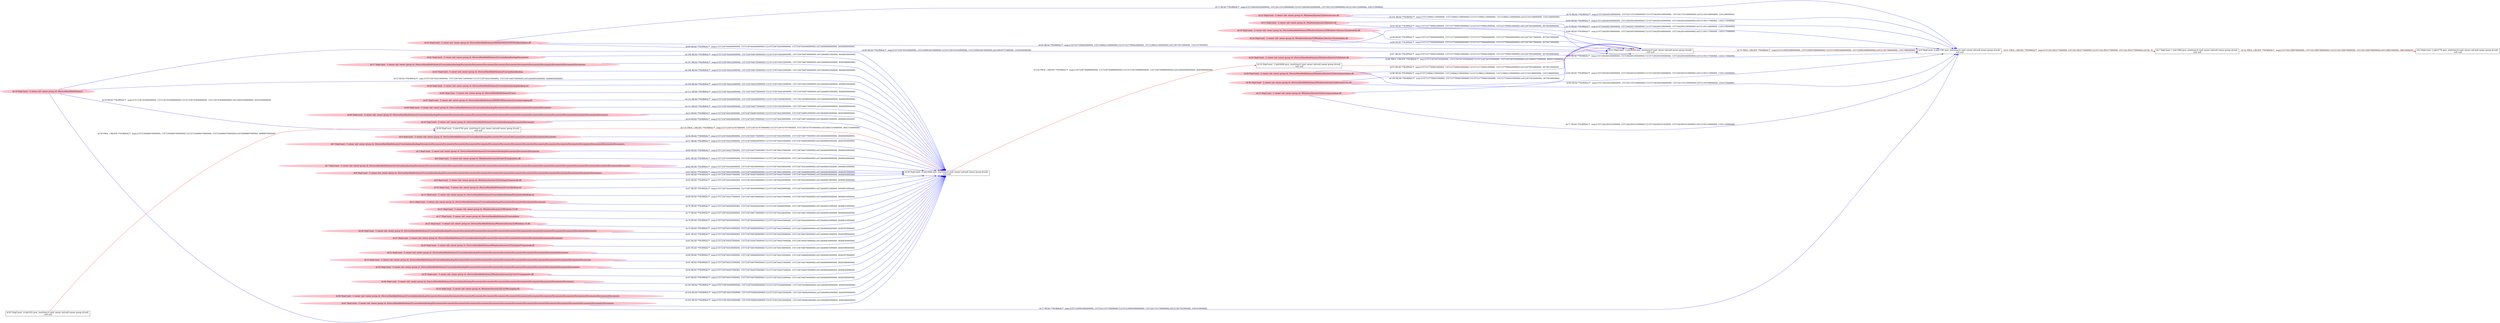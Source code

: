 digraph  {
rankdir=LR
"0"[color=black,label="id:0 HopCount: 0 pid:3740 proc_starttime:0 cmd: owner uid:null owner group id:null,\n null null", shape=box,style=solid];
"1"[color=black,label="id:1 HopCount: 1 pid:1648 proc_starttime:0 cmd: owner uid:null owner group id:null,\n null null", shape=box,style=solid];
"0" -> "1" [id=51,__obj="PROC_CREATE"color=red,label="id:51 PROC_CREATE **NORMAL**  seqs:[1557241385277000000, 1557241385277000000] T:[1557241385277000000, 1557241385277000000] relT:[0, 0]",style=solid];
"2"[color=black,label="id:2 HopCount: 2 pid:2776 proc_starttime:0 cmd: owner uid:null owner group id:null,\n null null", shape=box,style=solid];
"1" -> "2" [id=52,__obj="PROC_CREATE"color=red,label="id:52 PROC_CREATE **NORMAL**  seqs:[1557241394078000000, 1557241394078000000] T:[1557241394078000000, 1557241394078000000] relT:[-8801000000, -8801000000]",style=solid];
"49"[color=pink,label="id:49 HopCount: -5 owner uid: owner group id: /Device/HarddiskVolume2/Users/admin/backup/Documents/Documents/Documents/Documents/Documents/Documents/Documents/Documents/Documents/Documents/Documents/Documents/Documents/Documents/Documents ", shape=oval,style=filled];
"38"[color=black,label="id:38 HopCount: -4 pid:5096 proc_starttime:0 cmd: owner uid:null owner group id:null,\n null null", shape=box,style=solid];
"49" -> "38" [id=53,__obj="READ"color=blue,label="id:53 READ **NORMAL**  seqs:[1557236744434000000, 1557236744681000000] T:[1557236744434000000, 1557236744681000000] relT:[4640843000000, 4640596000000]",style=solid];
"50"[color=pink,label="id:50 HopCount: -5 owner uid: owner group id: /Device/HarddiskVolume2/Users/admin/backup/Documents/Documents ", shape=oval,style=filled];
"50" -> "38" [id=54,__obj="READ"color=blue,label="id:54 READ **NORMAL**  seqs:[1557236744426000000, 1557236744675000000] T:[1557236744426000000, 1557236744675000000] relT:[4640851000000, 4640602000000]",style=solid];
"18"[color=pink,label="id:18 HopCount: -2 owner uid: owner group id: /Device/HarddiskVolume2 ", shape=oval,style=filled];
"18" -> "38" [id=55,__obj="READ"color=blue,label="id:55 READ **NORMAL**  seqs:[1557236744423000000, 1557236744672000000] T:[1557236744423000000, 1557236744672000000] relT:[4640854000000, 4640605000000]",style=solid];
"4"[color=pink,label="id:4 HopCount: -5 owner uid: owner group id: /Device/HarddiskVolume2/Users/admin/backup/Documents/Documents/Documents/Documents/Documents/Documents ", shape=oval,style=filled];
"4" -> "38" [id=56,__obj="READ"color=blue,label="id:56 READ **NORMAL**  seqs:[1557236744429000000, 1557236744677000000] T:[1557236744429000000, 1557236744677000000] relT:[4640848000000, 4640600000000]",style=solid];
"5"[color=pink,label="id:5 HopCount: -5 owner uid: owner group id: /Device/HarddiskVolume2/Users/admin/backup/Documents/Documents/Documents/Documents/Documents/Documents/Documents/Documents/Documents/Documents/Documents/Documents/Documents/Documents/Documents/Documents/Documents/Documents ", shape=oval,style=filled];
"5" -> "38" [id=57,__obj="READ"color=blue,label="id:57 READ **NORMAL**  seqs:[1557236744435000000, 1557236744682000000] T:[1557236744435000000, 1557236744682000000] relT:[4640842000000, 4640595000000]",style=solid];
"45"[color=black,label="id:45 HopCount: -6 pid:452 proc_starttime:0 cmd: owner uid:null owner group id:null,\n null null", shape=box,style=solid];
"39"[color=black,label="id:39 HopCount: -5 pid:4704 proc_starttime:0 cmd: owner uid:null owner group id:null,\n null null", shape=box,style=solid];
"45" -> "39" [id=58,__obj="PROC_CREATE"color=red,label="id:58 PROC_CREATE **NORMAL**  seqs:[1557236486470000000, 1557236486470000000] T:[1557236486470000000, 1557236486470000000] relT:[4898807000000, 4898807000000]",style=solid];
"18" -> "39" [id=59,__obj="READ"color=blue,label="id:59 READ **NORMAL**  seqs:[1557236743649000000, 1557236743649000000] T:[1557236743649000000, 1557236743649000000] relT:[4641628000000, 4641628000000]",style=solid];
"3"[color=pink,label="id:3 HopCount: -5 owner uid: owner group id: /Device/HarddiskVolume2/Users/admin/backup/Documents/Documents/Documents ", shape=oval,style=filled];
"3" -> "38" [id=60,__obj="READ"color=blue,label="id:60 READ **NORMAL**  seqs:[1557236744427000000, 1557236744675000000] T:[1557236744427000000, 1557236744675000000] relT:[4640850000000, 4640602000000]",style=solid];
"6"[color=pink,label="id:6 HopCount: -5 owner uid: owner group id: /Windows/System32/CoreUIComponents.dll ", shape=oval,style=filled];
"6" -> "38" [id=61,__obj="READ"color=blue,label="id:61 READ **NORMAL**  seqs:[1557236744448000000, 1557236744448000000] T:[1557236744448000000, 1557236744448000000] relT:[4640829000000, 4640829000000]",style=solid];
"7"[color=pink,label="id:7 HopCount: -5 owner uid: owner group id: /Device/HarddiskVolume2/Users/admin/backup/Documents/Documents/Documents/Documents/Documents/Documents/Documents/Documents/Documents/Documents/Documents/Documents/Documents/Documents/Documents/Documents/Documents/Documents/Documents ", shape=oval,style=filled];
"7" -> "38" [id=62,__obj="READ"color=blue,label="id:62 READ **NORMAL**  seqs:[1557236744436000000, 1557236744436000000] T:[1557236744436000000, 1557236744436000000] relT:[4640841000000, 4640841000000]",style=solid];
"8"[color=pink,label="id:8 HopCount: -5 owner uid: owner group id: /Device/HarddiskVolume2/Users/admin/backup/Documents/Documents/Documents/Documents/Documents/Documents/Documents/Documents/Documents/Documents/Documents/Documents/Documents/Documents ", shape=oval,style=filled];
"8" -> "38" [id=63,__obj="READ"color=blue,label="id:63 READ **NORMAL**  seqs:[1557236744433000000, 1557236744680000000] T:[1557236744433000000, 1557236744680000000] relT:[4640844000000, 4640597000000]",style=solid];
"9"[color=pink,label="id:9 HopCount: -5 owner uid: owner group id: /Windows/System32/TextInputFramework.dll ", shape=oval,style=filled];
"9" -> "38" [id=64,__obj="READ"color=blue,label="id:64 READ **NORMAL**  seqs:[1557236744447000000, 1557236744447000000] T:[1557236744447000000, 1557236744447000000] relT:[4640830000000, 4640830000000]",style=solid];
"10"[color=pink,label="id:10 HopCount: -5 owner uid: owner group id: /Device/HarddiskVolume2/Users/desktop.ini ", shape=oval,style=filled];
"10" -> "38" [id=65,__obj="READ"color=blue,label="id:65 READ **NORMAL**  seqs:[1557236744424000000, 1557236744424000000] T:[1557236744424000000, 1557236744424000000] relT:[4640853000000, 4640853000000]",style=solid];
"24"[color=pink,label="id:24 HopCount: -2 owner uid: owner group id: /Windows/System32/Windows.Devices.Enumeration.dll ", shape=oval,style=filled];
"24" -> "0" [id=66,__obj="READ"color=blue,label="id:66 READ **NORMAL**  seqs:[1557240200160000000, 1557240200160000000] T:[1557240200160000000, 1557240200160000000] relT:[1185117000000, 1185117000000]",style=solid];
"11"[color=pink,label="id:11 HopCount: -5 owner uid: owner group id: /Device/HarddiskVolume2/Users/admin/backup/Documents/desktop.ini ", shape=oval,style=filled];
"11" -> "38" [id=67,__obj="READ"color=blue,label="id:67 READ **NORMAL**  seqs:[1557236744426000000, 1557236744426000000] T:[1557236744426000000, 1557236744426000000] relT:[4640851000000, 4640851000000]",style=solid];
"12"[color=pink,label="id:12 HopCount: -5 owner uid: owner group id: /Device/HarddiskVolume2/Users/admin/backup/Documents/Documents/Documents/Documents ", shape=oval,style=filled];
"12" -> "38" [id=68,__obj="READ"color=blue,label="id:68 READ **NORMAL**  seqs:[1557236744427000000, 1557236744676000000] T:[1557236744427000000, 1557236744676000000] relT:[4640850000000, 4640601000000]",style=solid];
"13"[color=pink,label="id:13 HopCount: -2 owner uid: owner group id: /Windows/System32/biwinrt.dll ", shape=oval,style=filled];
"13" -> "0" [id=69,__obj="READ"color=blue,label="id:69 READ **NORMAL**  seqs:[1557240200160000000, 1557240200160000000] T:[1557240200160000000, 1557240200160000000] relT:[1185117000000, 1185117000000]",style=solid];
"15"[color=pink,label="id:15 HopCount: -5 owner uid: owner group id: /Windows/System32/Windows.UI.dll ", shape=oval,style=filled];
"15" -> "38" [id=70,__obj="READ"color=blue,label="id:70 READ **NORMAL**  seqs:[1557236744446000000, 1557236744446000000] T:[1557236744446000000, 1557236744446000000] relT:[4640831000000, 4640831000000]",style=solid];
"16"[color=pink,label="id:16 HopCount: -2 owner uid: owner group id: /Device/HarddiskVolume2/WINDOWS/SYSTEM32/kernelbase.dll ", shape=oval,style=filled];
"16" -> "0" [id=71,__obj="READ"color=blue,label="id:71 READ **NORMAL**  seqs:[1557240200162000000, 1557241155150000000] T:[1557240200162000000, 1557241155150000000] relT:[1185115000000, 230127000000]",style=solid];
"17"[color=pink,label="id:17 HopCount: -5 owner uid: owner group id: /Device/HarddiskVolume2/Users/admin ", shape=oval,style=filled];
"17" -> "38" [id=72,__obj="READ"color=blue,label="id:72 READ **NORMAL**  seqs:[1557236744424000000, 1557236744673000000] T:[1557236744424000000, 1557236744673000000] relT:[4640853000000, 4640604000000]",style=solid];
"18" -> "0" [id=73,__obj="READ"color=blue,label="id:73 READ **NORMAL**  seqs:[1557239993496000000, 1557241155176000000] T:[1557239993496000000, 1557241155176000000] relT:[1391781000000, 230101000000]",style=solid];
"19"[color=pink,label="id:19 HopCount: -2 owner uid: owner group id: /Device/HarddiskVolume2/Windows/System32/Windows.Devices.Enumeration.dll ", shape=oval,style=filled];
"19" -> "0" [id=74,__obj="READ"color=blue,label="id:74 READ **NORMAL**  seqs:[1557240200159000000, 1557240200159000000] T:[1557240200159000000, 1557240200159000000] relT:[1185118000000, 1185118000000]",style=solid];
"21"[color=black,label="id:21 HopCount: -2 pid:8164 proc_starttime:0 cmd: owner uid:null owner group id:null,\n null null", shape=box,style=solid];
"21" -> "0" [id=75,__obj="PROC_CREATE"color=red,label="id:75 PROC_CREATE **NORMAL**  seqs:[1557239993489000000, 1557239993489000000] T:[1557239993489000000, 1557239993489000000] relT:[1391788000000, 1391788000000]",style=solid];
"22"[color=pink,label="id:22 HopCount: -2 owner uid: owner group id: /Windows/System32/deviceaccess.dll ", shape=oval,style=filled];
"22" -> "0" [id=76,__obj="READ"color=blue,label="id:76 READ **NORMAL**  seqs:[1557240200169000000, 1557241155149000000] T:[1557240200169000000, 1557241155149000000] relT:[1185108000000, 230128000000]",style=solid];
"23"[color=pink,label="id:23 HopCount: -2 owner uid: owner group id: /Windows/System32/deviceassociation.dll ", shape=oval,style=filled];
"23" -> "0" [id=77,__obj="READ"color=blue,label="id:77 READ **NORMAL**  seqs:[1557240200161000000, 1557240200161000000] T:[1557240200161000000, 1557240200161000000] relT:[1185116000000, 1185116000000]",style=solid];
"25"[color=pink,label="id:25 HopCount: -5 owner uid: owner group id: /Device/HarddiskVolume2/Windows/System32/Windows.UI.dll ", shape=oval,style=filled];
"25" -> "38" [id=78,__obj="READ"color=blue,label="id:78 READ **NORMAL**  seqs:[1557236744445000000, 1557236744446000000] T:[1557236744445000000, 1557236744446000000] relT:[4640832000000, 4640831000000]",style=solid];
"26"[color=pink,label="id:26 HopCount: -5 owner uid: owner group id: /Device/HarddiskVolume2/Users/admin/backup/Documents/Documents/Documents/Documents/Documents/Documents/Documents/Documents/Documents/Documents/Documents/Documents/Documents ", shape=oval,style=filled];
"26" -> "38" [id=79,__obj="READ"color=blue,label="id:79 READ **NORMAL**  seqs:[1557236744433000000, 1557236744680000000] T:[1557236744433000000, 1557236744680000000] relT:[4640844000000, 4640597000000]",style=solid];
"20"[color=pink,label="id:20 HopCount: -2 owner uid: owner group id: /Device/HarddiskVolume2/Windows/System32/biwinrt.dll ", shape=oval,style=filled];
"20" -> "0" [id=80,__obj="READ"color=blue,label="id:80 READ **NORMAL**  seqs:[1557240200160000000, 1557240200160000000] T:[1557240200160000000, 1557240200160000000] relT:[1185117000000, 1185117000000]",style=solid];
"27"[color=pink,label="id:27 HopCount: -5 owner uid: owner group id: /Device/HarddiskVolume2/Users/admin/backup/Documents/Documents/Documents/Documents/Documents/Documents/Documents ", shape=oval,style=filled];
"27" -> "38" [id=81,__obj="READ"color=blue,label="id:81 READ **NORMAL**  seqs:[1557236744430000000, 1557236744678000000] T:[1557236744430000000, 1557236744678000000] relT:[4640847000000, 4640599000000]",style=solid];
"28"[color=pink,label="id:28 HopCount: -2 owner uid: owner group id: /Device/HarddiskVolume2/Windows/System32/deviceassociation.dll ", shape=oval,style=filled];
"28" -> "0" [id=82,__obj="READ"color=blue,label="id:82 READ **NORMAL**  seqs:[1557240200160000000, 1557240200161000000] T:[1557240200160000000, 1557240200161000000] relT:[1185117000000, 1185116000000]",style=solid];
"29"[color=pink,label="id:29 HopCount: -5 owner uid: owner group id: /Device/HarddiskVolume2/Windows/System32/TextInputFramework.dll ", shape=oval,style=filled];
"29" -> "38" [id=83,__obj="READ"color=blue,label="id:83 READ **NORMAL**  seqs:[1557236744447000000, 1557236744447000000] T:[1557236744447000000, 1557236744447000000] relT:[4640830000000, 4640830000000]",style=solid];
"30"[color=pink,label="id:30 HopCount: -2 owner uid: owner group id: /Device/HarddiskVolume2/Windows/System32/deviceaccess.dll ", shape=oval,style=filled];
"30" -> "0" [id=84,__obj="READ"color=blue,label="id:84 READ **NORMAL**  seqs:[1557240200169000000, 1557241155150000000] T:[1557240200169000000, 1557241155150000000] relT:[1185108000000, 230127000000]",style=solid];
"31"[color=pink,label="id:31 HopCount: -5 owner uid: owner group id: /Device/HarddiskVolume2/Users/admin/backup/Documents/Documents/Documents/Documents/Documents/Documents/Documents/Documents ", shape=oval,style=filled];
"31" -> "38" [id=85,__obj="READ"color=blue,label="id:85 READ **NORMAL**  seqs:[1557236744430000000, 1557236744678000000] T:[1557236744430000000, 1557236744678000000] relT:[4640847000000, 4640599000000]",style=solid];
"32"[color=black,label="id:32 HopCount: -3 pid:6404 proc_starttime:0 cmd: owner uid:null owner group id:null,\n null null", shape=box,style=solid];
"32" -> "21" [id=86,__obj="PROC_CREATE"color=red,label="id:86 PROC_CREATE **NORMAL**  seqs:[1557236744705000000, 1557236744705000000] T:[1557236744705000000, 1557236744705000000] relT:[4640572000000, 4640572000000]",style=solid];
"20" -> "21" [id=87,__obj="READ"color=blue,label="id:87 READ **NORMAL**  seqs:[1557237709461000000, 1557237709461000000] T:[1557237709461000000, 1557237709461000000] relT:[3675816000000, 3675816000000]",style=solid];
"30" -> "21" [id=88,__obj="READ"color=blue,label="id:88 READ **NORMAL**  seqs:[1557239842129000000, 1557239842129000000] T:[1557239842129000000, 1557239842129000000] relT:[1543148000000, 1543148000000]",style=solid];
"24" -> "21" [id=89,__obj="READ"color=blue,label="id:89 READ **NORMAL**  seqs:[1557237709460000000, 1557237709460000000] T:[1557237709460000000, 1557237709460000000] relT:[3675817000000, 3675817000000]",style=solid];
"33"[color=pink,label="id:33 HopCount: -5 owner uid: owner group id: /Device/HarddiskVolume2/Users/admin/backup/Documents/Documents/Documents/Documents/Documents/Documents/Documents/Documents/Documents/Documents/Documents/Documents ", shape=oval,style=filled];
"33" -> "38" [id=90,__obj="READ"color=blue,label="id:90 READ **NORMAL**  seqs:[1557236744432000000, 1557236744680000000] T:[1557236744432000000, 1557236744680000000] relT:[4640845000000, 4640597000000]",style=solid];
"34"[color=pink,label="id:34 HopCount: -5 owner uid: owner group id: /Device/HarddiskVolume2/Users/admin/backup/Documents/Documents/Documents/Documents/Documents/Documents/Documents/Documents/Documents/Documents ", shape=oval,style=filled];
"34" -> "38" [id=91,__obj="READ"color=blue,label="id:91 READ **NORMAL**  seqs:[1557236744431000000, 1557236744679000000] T:[1557236744431000000, 1557236744679000000] relT:[4640846000000, 4640598000000]",style=solid];
"13" -> "21" [id=92,__obj="READ"color=blue,label="id:92 READ **NORMAL**  seqs:[1557237709461000000, 1557237709461000000] T:[1557237709461000000, 1557237709461000000] relT:[3675816000000, 3675816000000]",style=solid];
"28" -> "21" [id=93,__obj="READ"color=blue,label="id:93 READ **NORMAL**  seqs:[1557237709461000000, 1557237709462000000] T:[1557237709461000000, 1557237709462000000] relT:[3675816000000, 3675815000000]",style=solid];
"35"[color=pink,label="id:35 HopCount: -5 owner uid: owner group id: /Device/HarddiskVolume2/Windows/System32/CoreUIComponents.dll ", shape=oval,style=filled];
"35" -> "38" [id=94,__obj="READ"color=blue,label="id:94 READ **NORMAL**  seqs:[1557236744447000000, 1557236744447000000] T:[1557236744447000000, 1557236744447000000] relT:[4640830000000, 4640830000000]",style=solid];
"16" -> "21" [id=95,__obj="READ"color=blue,label="id:95 READ **NORMAL**  seqs:[1557237709462000000, 1557239842130000000] T:[1557237709462000000, 1557239842130000000] relT:[3675815000000, 1543147000000]",style=solid];
"18" -> "21" [id=96,__obj="READ"color=blue,label="id:96 READ **NORMAL**  seqs:[1557236745520000000, 1557239993447000000] T:[1557236745520000000, 1557239993447000000] relT:[4639757000000, 1391830000000]",style=solid];
"36"[color=pink,label="id:36 HopCount: -5 owner uid: owner group id: /Device/HarddiskVolume2/Users/admin/backup/Documents/Documents/Documents/Documents/Documents/Documents/Documents/Documents/Documents ", shape=oval,style=filled];
"36" -> "38" [id=97,__obj="READ"color=blue,label="id:97 READ **NORMAL**  seqs:[1557236744431000000, 1557236744678000000] T:[1557236744431000000, 1557236744678000000] relT:[4640846000000, 4640599000000]",style=solid];
"19" -> "21" [id=98,__obj="READ"color=blue,label="id:98 READ **NORMAL**  seqs:[1557237709460000000, 1557237709460000000] T:[1557237709460000000, 1557237709460000000] relT:[3675817000000, 3675817000000]",style=solid];
"16" -> "38" [id=99,__obj="READ"color=blue,label="id:99 READ **NORMAL**  seqs:[1557236744449000000, 1557236744449000000] T:[1557236744449000000, 1557236744449000000] relT:[4640828000000, 4640828000000]",style=solid];
"23" -> "21" [id=100,__obj="READ"color=blue,label="id:100 READ **NORMAL**  seqs:[1557237709461000000, 1557237709461000000] T:[1557237709461000000, 1557237709461000000] relT:[3675816000000, 3675816000000]",style=solid];
"22" -> "21" [id=101,__obj="READ"color=blue,label="id:101 READ **NORMAL**  seqs:[1557239842129000000, 1557239842129000000] T:[1557239842129000000, 1557239842129000000] relT:[1543148000000, 1543148000000]",style=solid];
"38" -> "32" [id=102,__obj="PROC_CREATE"color=red,label="id:102 PROC_CREATE **NORMAL**  seqs:[1557236744688000000, 1557236744688000000] T:[1557236744688000000, 1557236744688000000] relT:[4640589000000, 4640589000000]",style=solid];
"14"[color=pink,label="id:14 HopCount: -5 owner uid: owner group id: /Windows/System32/CoreMessaging.dll ", shape=oval,style=filled];
"14" -> "38" [id=103,__obj="READ"color=blue,label="id:103 READ **NORMAL**  seqs:[1557236744448000000, 1557236744448000000] T:[1557236744448000000, 1557236744448000000] relT:[4640829000000, 4640829000000]",style=solid];
"40"[color=pink,label="id:40 HopCount: -5 owner uid: owner group id: /Device/HarddiskVolume2/Users/admin/backup/Documents/Documents/Documents/Documents/Documents/Documents/Documents/Documents/Documents/Documents/Documents/Documents/Documents/Documents/Documents/Documents/Documents ", shape=oval,style=filled];
"40" -> "38" [id=104,__obj="READ"color=blue,label="id:104 READ **NORMAL**  seqs:[1557236744435000000, 1557236744682000000] T:[1557236744435000000, 1557236744682000000] relT:[4640842000000, 4640595000000]",style=solid];
"41"[color=pink,label="id:41 HopCount: -5 owner uid: owner group id: /Device/HarddiskVolume2/Users/admin/backup/Documents/Documents/Documents/Documents/Documents/Documents/Documents/Documents/Documents/Documents/Documents/Documents/Documents/Documents/Documents/Documents ", shape=oval,style=filled];
"41" -> "38" [id=105,__obj="READ"color=blue,label="id:105 READ **NORMAL**  seqs:[1557236744434000000, 1557236744681000000] T:[1557236744434000000, 1557236744681000000] relT:[4640843000000, 4640596000000]",style=solid];
"42"[color=pink,label="id:42 HopCount: -5 owner uid: owner group id: /Device/HarddiskVolume2/Users/admin/backup/Documents ", shape=oval,style=filled];
"42" -> "38" [id=106,__obj="READ"color=blue,label="id:106 READ **NORMAL**  seqs:[1557236744426000000, 1557236744674000000] T:[1557236744426000000, 1557236744674000000] relT:[4640851000000, 4640603000000]",style=solid];
"37"[color=pink,label="id:37 HopCount: -5 owner uid: owner group id: /Device/HarddiskVolume2/Users/admin/backup/Documents/Documents/Documents/Documents/Documents/Documents/Documents/Documents/Documents/Documents/Documents ", shape=oval,style=filled];
"37" -> "38" [id=107,__obj="READ"color=blue,label="id:107 READ **NORMAL**  seqs:[1557236744432000000, 1557236744679000000] T:[1557236744432000000, 1557236744679000000] relT:[4640845000000, 4640598000000]",style=solid];
"43"[color=pink,label="id:43 HopCount: -5 owner uid: owner group id: /Device/HarddiskVolume2/Users/admin/backup ", shape=oval,style=filled];
"43" -> "38" [id=108,__obj="READ"color=blue,label="id:108 READ **NORMAL**  seqs:[1557236744425000000, 1557236744674000000] T:[1557236744425000000, 1557236744674000000] relT:[4640852000000, 4640603000000]",style=solid];
"44"[color=pink,label="id:44 HopCount: -5 owner uid: owner group id: /Device/HarddiskVolume2/Users/admin/backup/desktop.ini ", shape=oval,style=filled];
"44" -> "38" [id=109,__obj="READ"color=blue,label="id:109 READ **NORMAL**  seqs:[1557236744425000000, 1557236744425000000] T:[1557236744425000000, 1557236744425000000] relT:[4640852000000, 4640852000000]",style=solid];
"39" -> "38" [id=110,__obj="PROC_CREATE"color=red,label="id:110 PROC_CREATE **NORMAL**  seqs:[1557236743767000000, 1557236743767000000] T:[1557236743767000000, 1557236743767000000] relT:[4641510000000, 4641510000000]",style=solid];
"46"[color=pink,label="id:46 HopCount: -5 owner uid: owner group id: /Device/HarddiskVolume2/Users ", shape=oval,style=filled];
"46" -> "38" [id=111,__obj="READ"color=blue,label="id:111 READ **NORMAL**  seqs:[1557236744424000000, 1557236744673000000] T:[1557236744424000000, 1557236744673000000] relT:[4640853000000, 4640604000000]",style=solid];
"47"[color=pink,label="id:47 HopCount: -5 owner uid: owner group id: /Device/HarddiskVolume2/WINDOWS/system32/coremessaging.dll ", shape=oval,style=filled];
"47" -> "38" [id=112,__obj="READ"color=blue,label="id:112 READ **NORMAL**  seqs:[1557236744448000000, 1557236744448000000] T:[1557236744448000000, 1557236744448000000] relT:[4640829000000, 4640829000000]",style=solid];
"48"[color=pink,label="id:48 HopCount: -5 owner uid: owner group id: /Device/HarddiskVolume2/Users/admin/backup/Documents/Documents/Documents/Documents/Documents ", shape=oval,style=filled];
"48" -> "38" [id=113,__obj="READ"color=blue,label="id:113 READ **NORMAL**  seqs:[1557236744428000000, 1557236744677000000] T:[1557236744428000000, 1557236744677000000] relT:[4640849000000, 4640600000000]",style=solid];
}
